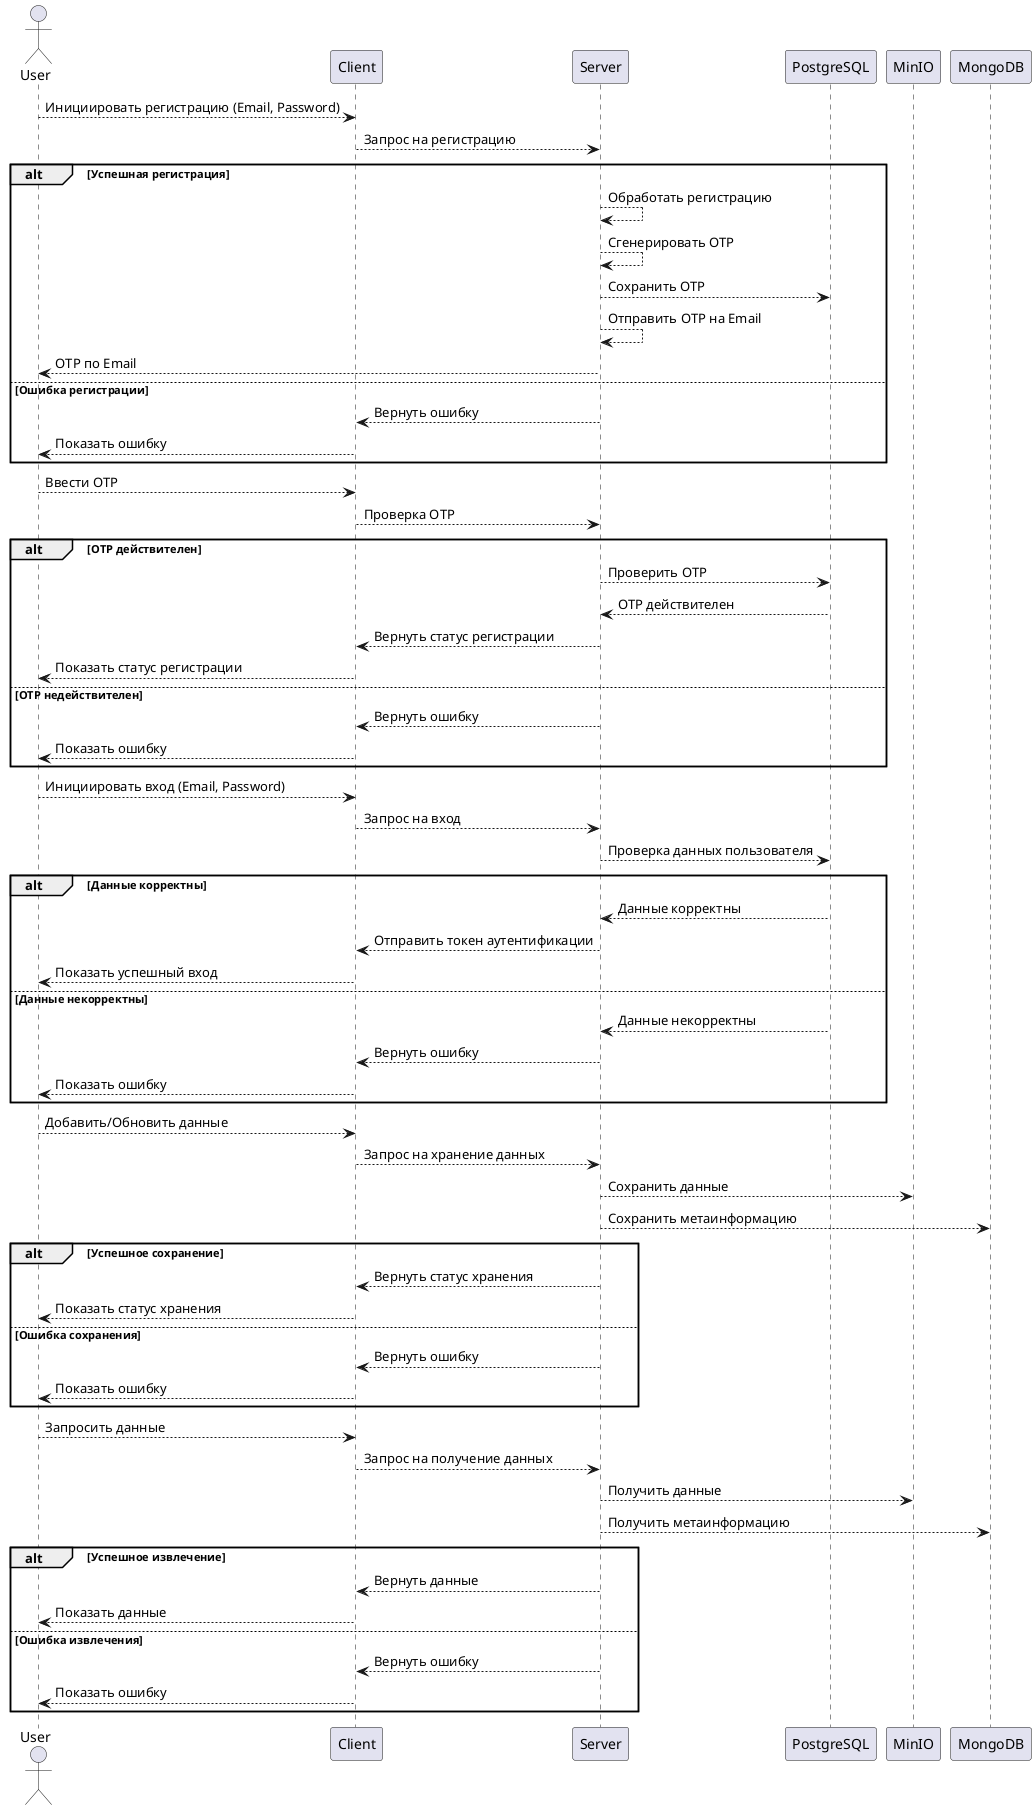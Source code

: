 @startuml Component Interaction Diagram for DataKeeper

actor User

User --> Client : Инициировать регистрацию (Email, Password)
Client --> Server : Запрос на регистрацию
alt Успешная регистрация
    Server --> Server : Обработать регистрацию
    Server --> Server : Сгенерировать OTP
    Server --> PostgreSQL : Сохранить OTP
    Server --> Server : Отправить OTP на Email
    Server --> User : OTP по Email
else Ошибка регистрации
    Server --> Client : Вернуть ошибку
    Client --> User : Показать ошибку
end

User --> Client : Ввести OTP
Client --> Server : Проверка OTP
alt OTP действителен
    Server --> PostgreSQL : Проверить OTP
    PostgreSQL --> Server : OTP действителен
    Server --> Client : Вернуть статус регистрации
    Client --> User : Показать статус регистрации
else OTP недействителен
    Server --> Client : Вернуть ошибку
    Client --> User : Показать ошибку
end

User --> Client : Инициировать вход (Email, Password)
Client --> Server : Запрос на вход
Server --> PostgreSQL : Проверка данных пользователя
alt Данные корректны
    PostgreSQL --> Server : Данные корректны
    Server --> Client : Отправить токен аутентификации
    Client --> User : Показать успешный вход
else Данные некорректны
    PostgreSQL --> Server : Данные некорректны
    Server --> Client : Вернуть ошибку
    Client --> User : Показать ошибку
end

User --> Client : Добавить/Обновить данные
Client --> Server : Запрос на хранение данных
Server --> MinIO : Сохранить данные
Server --> MongoDB : Сохранить метаинформацию
alt Успешное сохранение
    Server --> Client : Вернуть статус хранения
    Client --> User : Показать статус хранения
else Ошибка сохранения
    Server --> Client : Вернуть ошибку
    Client --> User : Показать ошибку
end

User --> Client : Запросить данные
Client --> Server : Запрос на получение данных
Server --> MinIO : Получить данные
Server --> MongoDB : Получить метаинформацию
alt Успешное извлечение
    Server --> Client : Вернуть данные
    Client --> User : Показать данные
else Ошибка извлечения
    Server --> Client : Вернуть ошибку
    Client --> User : Показать ошибку
end
@enduml